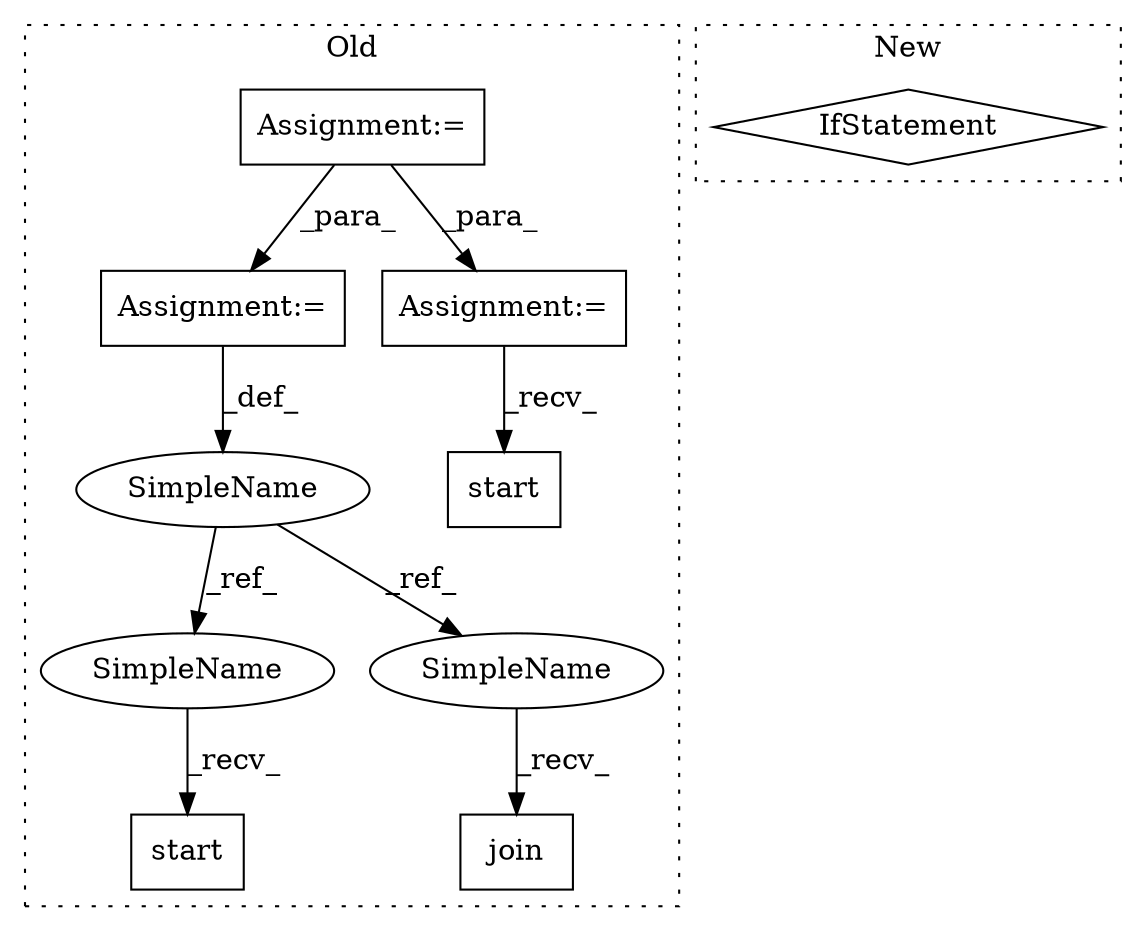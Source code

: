 digraph G {
subgraph cluster0 {
1 [label="start" a="32" s="9732" l="7" shape="box"];
3 [label="Assignment:=" a="7" s="9190" l="1" shape="box"];
4 [label="Assignment:=" a="7" s="9672" l="1" shape="box"];
5 [label="join" a="32" s="9747" l="6" shape="box"];
6 [label="SimpleName" a="42" s="9671" l="1" shape="ellipse"];
7 [label="Assignment:=" a="7" s="9264" l="1" shape="box"];
8 [label="start" a="32" s="9324" l="7" shape="box"];
9 [label="SimpleName" a="42" s="9730" l="1" shape="ellipse"];
10 [label="SimpleName" a="42" s="9745" l="1" shape="ellipse"];
label = "Old";
style="dotted";
}
subgraph cluster1 {
2 [label="IfStatement" a="25" s="9201,9258" l="4,2" shape="diamond"];
label = "New";
style="dotted";
}
3 -> 7 [label="_para_"];
3 -> 4 [label="_para_"];
4 -> 6 [label="_def_"];
6 -> 10 [label="_ref_"];
6 -> 9 [label="_ref_"];
7 -> 8 [label="_recv_"];
9 -> 1 [label="_recv_"];
10 -> 5 [label="_recv_"];
}